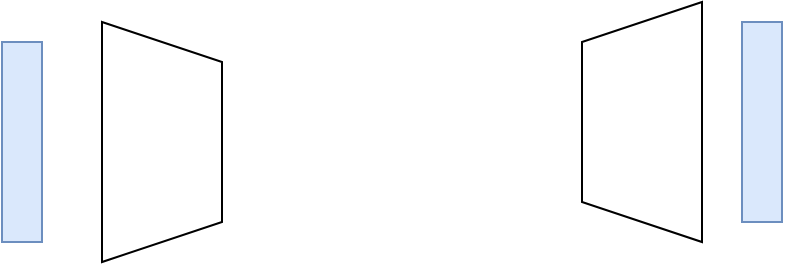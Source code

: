 <mxfile version="24.7.16">
  <diagram name="第 1 页" id="waEhGy4mV1J_fNP9d0TN">
    <mxGraphModel dx="1434" dy="786" grid="1" gridSize="10" guides="1" tooltips="1" connect="1" arrows="1" fold="1" page="1" pageScale="1" pageWidth="827" pageHeight="1169" math="0" shadow="0">
      <root>
        <mxCell id="0" />
        <mxCell id="1" parent="0" />
        <mxCell id="CBxzgTiTqZ6oNjmIBEPs-1" value="" style="rounded=0;whiteSpace=wrap;html=1;fillColor=#dae8fc;strokeColor=#6c8ebf;" vertex="1" parent="1">
          <mxGeometry x="130" y="220" width="20" height="100" as="geometry" />
        </mxCell>
        <mxCell id="CBxzgTiTqZ6oNjmIBEPs-2" value="" style="shape=trapezoid;perimeter=trapezoidPerimeter;whiteSpace=wrap;html=1;fixedSize=1;direction=south;" vertex="1" parent="1">
          <mxGeometry x="180" y="210" width="60" height="120" as="geometry" />
        </mxCell>
        <mxCell id="CBxzgTiTqZ6oNjmIBEPs-3" value="" style="shape=trapezoid;perimeter=trapezoidPerimeter;whiteSpace=wrap;html=1;fixedSize=1;direction=south;flipH=1;" vertex="1" parent="1">
          <mxGeometry x="420" y="200" width="60" height="120" as="geometry" />
        </mxCell>
        <mxCell id="CBxzgTiTqZ6oNjmIBEPs-4" value="" style="rounded=0;whiteSpace=wrap;html=1;fillColor=#dae8fc;strokeColor=#6c8ebf;" vertex="1" parent="1">
          <mxGeometry x="500" y="210" width="20" height="100" as="geometry" />
        </mxCell>
      </root>
    </mxGraphModel>
  </diagram>
</mxfile>
